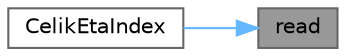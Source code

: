digraph "read"
{
 // LATEX_PDF_SIZE
  bgcolor="transparent";
  edge [fontname=Helvetica,fontsize=10,labelfontname=Helvetica,labelfontsize=10];
  node [fontname=Helvetica,fontsize=10,shape=box,height=0.2,width=0.4];
  rankdir="RL";
  Node1 [id="Node000001",label="read",height=0.2,width=0.4,color="gray40", fillcolor="grey60", style="filled", fontcolor="black",tooltip=" "];
  Node1 -> Node2 [id="edge1_Node000001_Node000002",dir="back",color="steelblue1",style="solid",tooltip=" "];
  Node2 [id="Node000002",label="CelikEtaIndex",height=0.2,width=0.4,color="grey40", fillcolor="white", style="filled",URL="$classFoam_1_1resolutionIndexModels_1_1CelikEtaIndex.html#a0213ecc45c5d500099a4dbd2734b563f",tooltip=" "];
}
